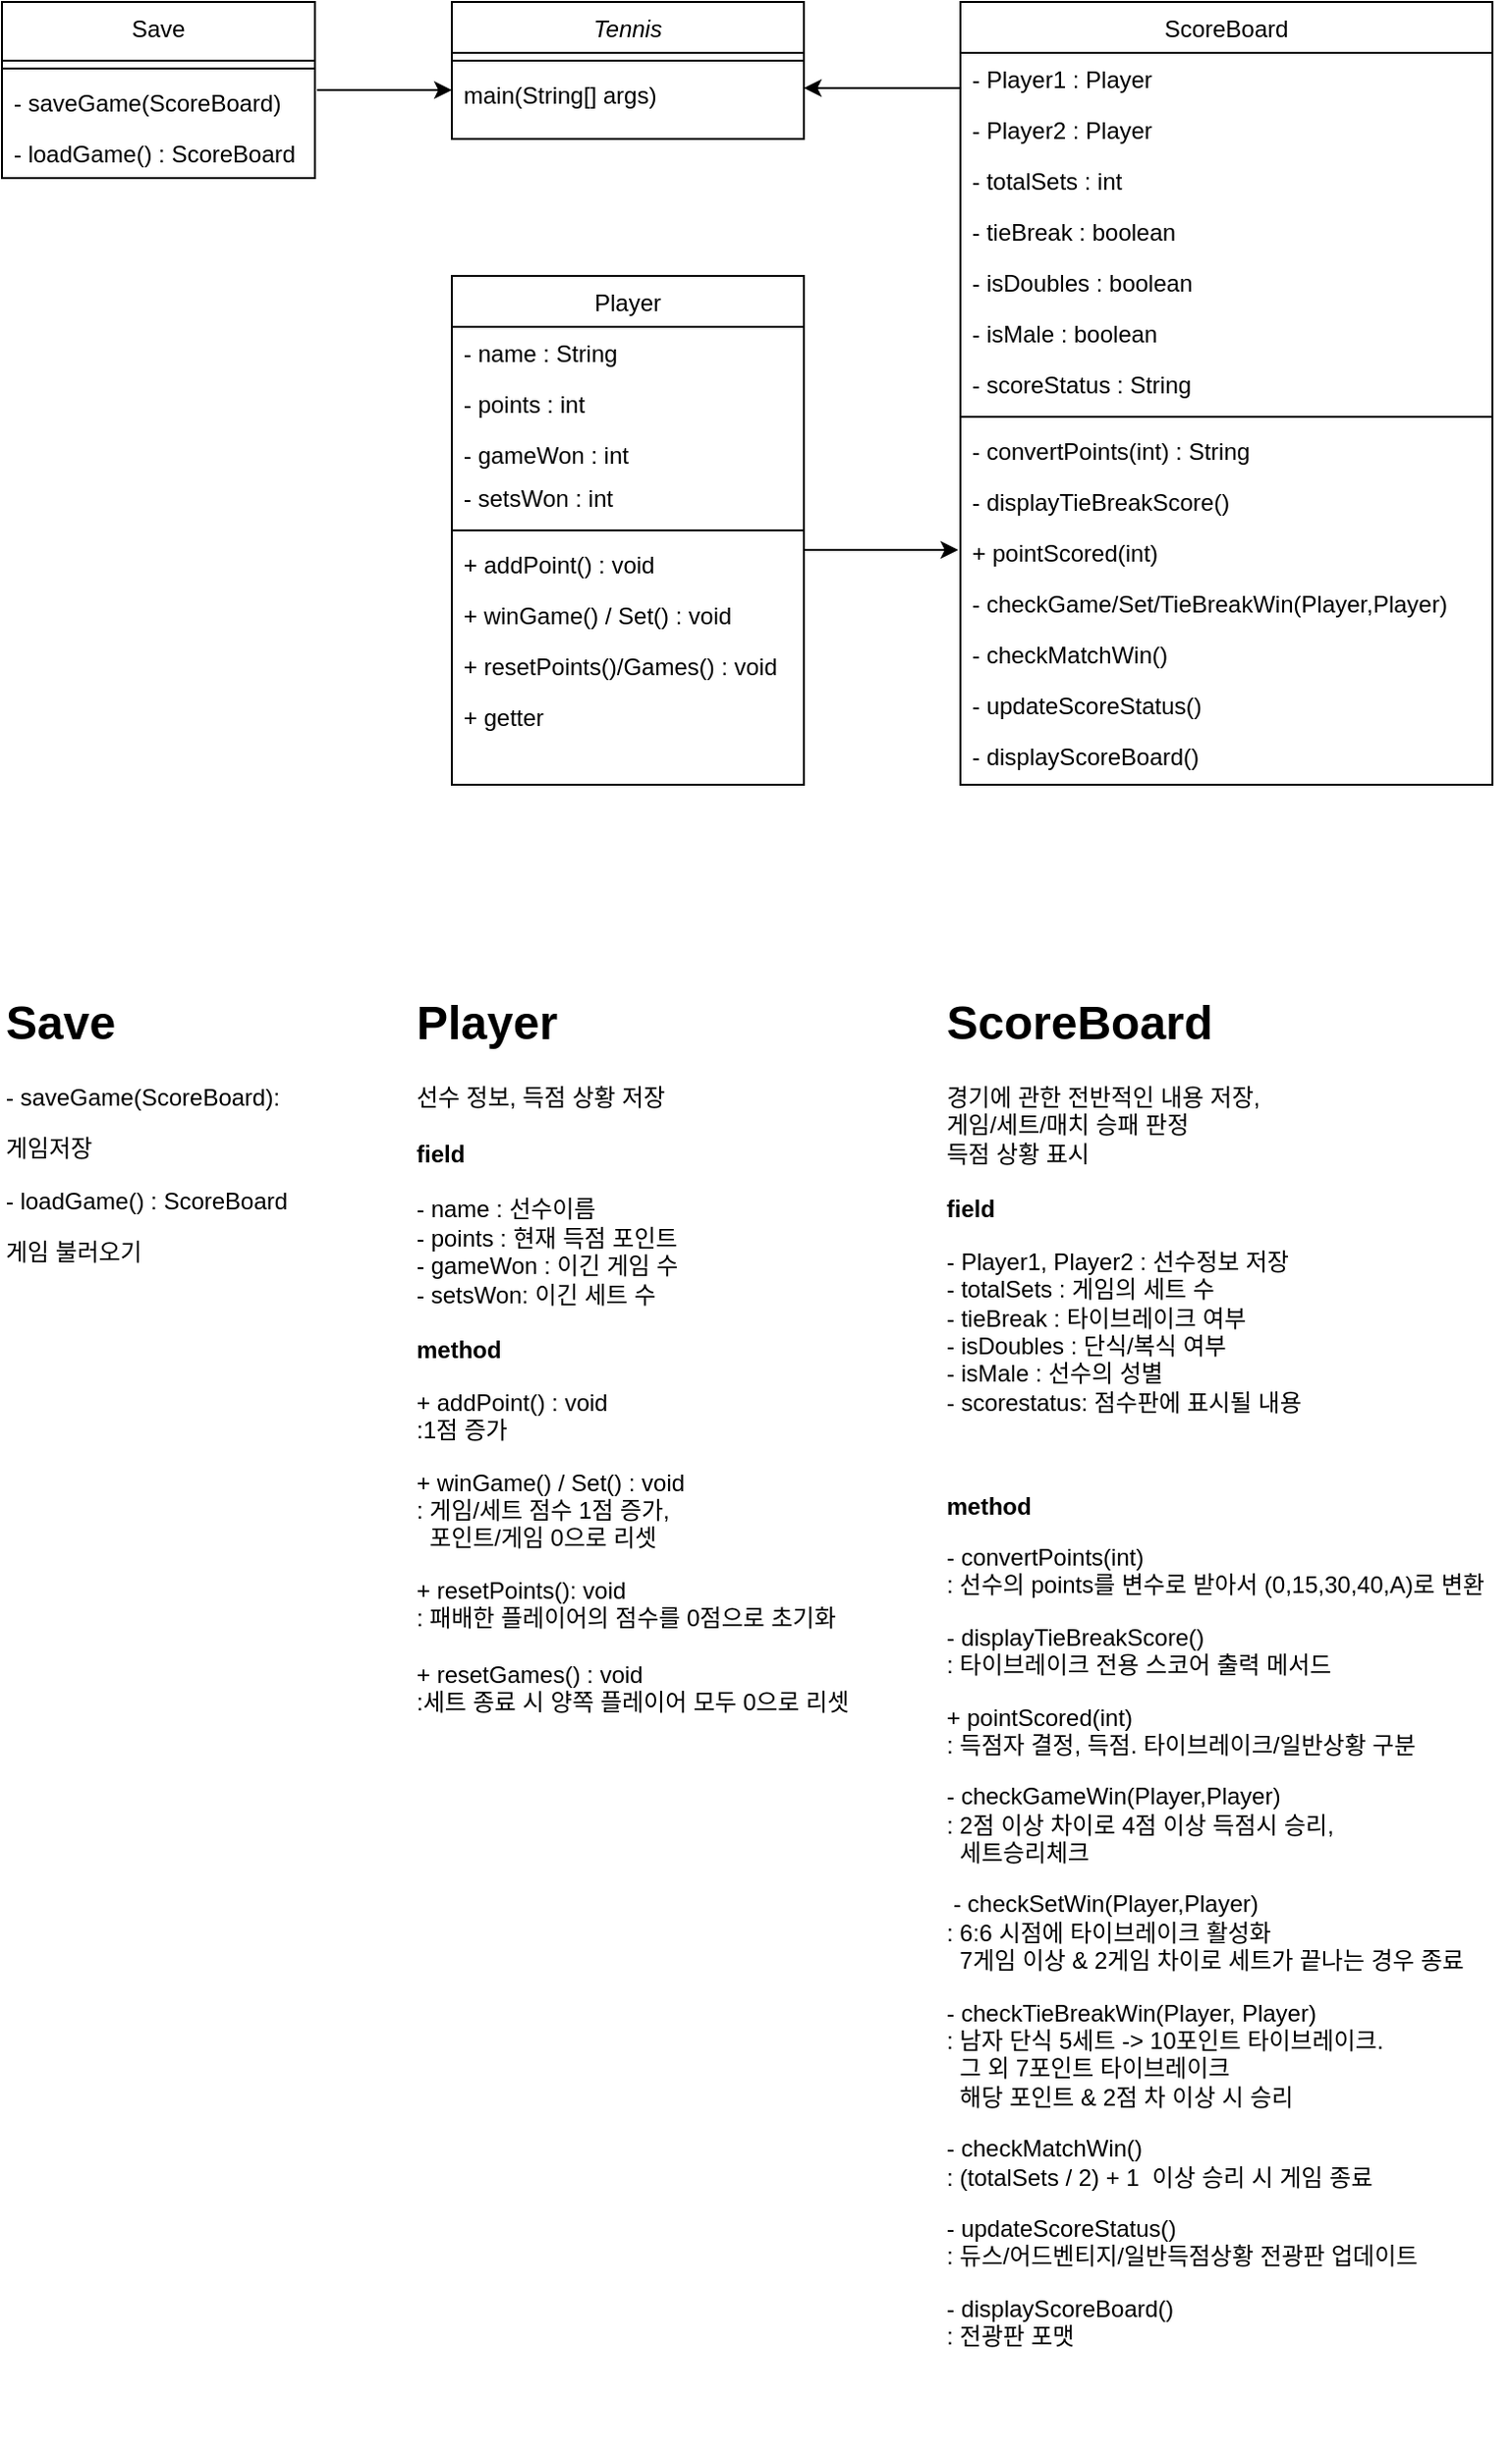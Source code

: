 <mxfile version="26.1.0">
  <diagram id="C5RBs43oDa-KdzZeNtuy" name="Page-1">
    <mxGraphModel dx="1434" dy="772" grid="1" gridSize="10" guides="1" tooltips="1" connect="1" arrows="1" fold="1" page="1" pageScale="1" pageWidth="827" pageHeight="1169" math="0" shadow="0">
      <root>
        <mxCell id="WIyWlLk6GJQsqaUBKTNV-0" />
        <mxCell id="WIyWlLk6GJQsqaUBKTNV-1" parent="WIyWlLk6GJQsqaUBKTNV-0" />
        <mxCell id="zkfFHV4jXpPFQw0GAbJ--0" value="Tennis" style="swimlane;fontStyle=2;align=center;verticalAlign=top;childLayout=stackLayout;horizontal=1;startSize=26;horizontalStack=0;resizeParent=1;resizeLast=0;collapsible=1;marginBottom=0;rounded=0;shadow=0;strokeWidth=1;" parent="WIyWlLk6GJQsqaUBKTNV-1" vertex="1">
          <mxGeometry x="260" y="120" width="180" height="70" as="geometry">
            <mxRectangle x="230" y="140" width="160" height="26" as="alternateBounds" />
          </mxGeometry>
        </mxCell>
        <mxCell id="zkfFHV4jXpPFQw0GAbJ--4" value="" style="line;html=1;strokeWidth=1;align=left;verticalAlign=middle;spacingTop=-1;spacingLeft=3;spacingRight=3;rotatable=0;labelPosition=right;points=[];portConstraint=eastwest;" parent="zkfFHV4jXpPFQw0GAbJ--0" vertex="1">
          <mxGeometry y="26" width="180" height="8" as="geometry" />
        </mxCell>
        <mxCell id="zkfFHV4jXpPFQw0GAbJ--5" value="main(String[] args)" style="text;align=left;verticalAlign=top;spacingLeft=4;spacingRight=4;overflow=hidden;rotatable=0;points=[[0,0.5],[1,0.5]];portConstraint=eastwest;" parent="zkfFHV4jXpPFQw0GAbJ--0" vertex="1">
          <mxGeometry y="34" width="180" height="20" as="geometry" />
        </mxCell>
        <mxCell id="zkfFHV4jXpPFQw0GAbJ--6" value="Player" style="swimlane;fontStyle=0;align=center;verticalAlign=top;childLayout=stackLayout;horizontal=1;startSize=26;horizontalStack=0;resizeParent=1;resizeLast=0;collapsible=1;marginBottom=0;rounded=0;shadow=0;strokeWidth=1;" parent="WIyWlLk6GJQsqaUBKTNV-1" vertex="1">
          <mxGeometry x="260" y="260" width="180" height="260" as="geometry">
            <mxRectangle x="130" y="380" width="160" height="26" as="alternateBounds" />
          </mxGeometry>
        </mxCell>
        <mxCell id="zkfFHV4jXpPFQw0GAbJ--7" value="- name : String" style="text;align=left;verticalAlign=top;spacingLeft=4;spacingRight=4;overflow=hidden;rotatable=0;points=[[0,0.5],[1,0.5]];portConstraint=eastwest;" parent="zkfFHV4jXpPFQw0GAbJ--6" vertex="1">
          <mxGeometry y="26" width="180" height="26" as="geometry" />
        </mxCell>
        <mxCell id="zkfFHV4jXpPFQw0GAbJ--8" value="- points : int" style="text;align=left;verticalAlign=top;spacingLeft=4;spacingRight=4;overflow=hidden;rotatable=0;points=[[0,0.5],[1,0.5]];portConstraint=eastwest;rounded=0;shadow=0;html=0;" parent="zkfFHV4jXpPFQw0GAbJ--6" vertex="1">
          <mxGeometry y="52" width="180" height="26" as="geometry" />
        </mxCell>
        <mxCell id="5gD8cE5FJ5c3RZUgrumr-0" value="- gameWon : int" style="text;align=left;verticalAlign=top;spacingLeft=4;spacingRight=4;overflow=hidden;rotatable=0;points=[[0,0.5],[1,0.5]];portConstraint=eastwest;rounded=0;shadow=0;html=0;" vertex="1" parent="zkfFHV4jXpPFQw0GAbJ--6">
          <mxGeometry y="78" width="180" height="22" as="geometry" />
        </mxCell>
        <mxCell id="5gD8cE5FJ5c3RZUgrumr-1" value="- setsWon : int" style="text;align=left;verticalAlign=top;spacingLeft=4;spacingRight=4;overflow=hidden;rotatable=0;points=[[0,0.5],[1,0.5]];portConstraint=eastwest;rounded=0;shadow=0;html=0;" vertex="1" parent="zkfFHV4jXpPFQw0GAbJ--6">
          <mxGeometry y="100" width="180" height="26" as="geometry" />
        </mxCell>
        <mxCell id="zkfFHV4jXpPFQw0GAbJ--9" value="" style="line;html=1;strokeWidth=1;align=left;verticalAlign=middle;spacingTop=-1;spacingLeft=3;spacingRight=3;rotatable=0;labelPosition=right;points=[];portConstraint=eastwest;" parent="zkfFHV4jXpPFQw0GAbJ--6" vertex="1">
          <mxGeometry y="126" width="180" height="8" as="geometry" />
        </mxCell>
        <mxCell id="zkfFHV4jXpPFQw0GAbJ--11" value="+ addPoint() : void&#xa;" style="text;align=left;verticalAlign=top;spacingLeft=4;spacingRight=4;overflow=hidden;rotatable=0;points=[[0,0.5],[1,0.5]];portConstraint=eastwest;" parent="zkfFHV4jXpPFQw0GAbJ--6" vertex="1">
          <mxGeometry y="134" width="180" height="26" as="geometry" />
        </mxCell>
        <mxCell id="5gD8cE5FJ5c3RZUgrumr-2" value="+ winGame() / Set() : void&#xa;" style="text;align=left;verticalAlign=top;spacingLeft=4;spacingRight=4;overflow=hidden;rotatable=0;points=[[0,0.5],[1,0.5]];portConstraint=eastwest;rounded=0;shadow=0;html=0;" vertex="1" parent="zkfFHV4jXpPFQw0GAbJ--6">
          <mxGeometry y="160" width="180" height="26" as="geometry" />
        </mxCell>
        <mxCell id="5gD8cE5FJ5c3RZUgrumr-6" value="+ resetPoints()/Games() : void" style="text;align=left;verticalAlign=top;spacingLeft=4;spacingRight=4;overflow=hidden;rotatable=0;points=[[0,0.5],[1,0.5]];portConstraint=eastwest;rounded=0;shadow=0;html=0;" vertex="1" parent="zkfFHV4jXpPFQw0GAbJ--6">
          <mxGeometry y="186" width="180" height="26" as="geometry" />
        </mxCell>
        <mxCell id="5gD8cE5FJ5c3RZUgrumr-5" value="+ getter" style="text;align=left;verticalAlign=top;spacingLeft=4;spacingRight=4;overflow=hidden;rotatable=0;points=[[0,0.5],[1,0.5]];portConstraint=eastwest;rounded=0;shadow=0;html=0;" vertex="1" parent="zkfFHV4jXpPFQw0GAbJ--6">
          <mxGeometry y="212" width="180" height="26" as="geometry" />
        </mxCell>
        <mxCell id="zkfFHV4jXpPFQw0GAbJ--13" value="Save" style="swimlane;fontStyle=0;align=center;verticalAlign=top;childLayout=stackLayout;horizontal=1;startSize=30;horizontalStack=0;resizeParent=1;resizeLast=0;collapsible=1;marginBottom=0;rounded=0;shadow=0;strokeWidth=1;" parent="WIyWlLk6GJQsqaUBKTNV-1" vertex="1">
          <mxGeometry x="30" y="120" width="160" height="90" as="geometry">
            <mxRectangle x="340" y="380" width="170" height="26" as="alternateBounds" />
          </mxGeometry>
        </mxCell>
        <mxCell id="zkfFHV4jXpPFQw0GAbJ--15" value="" style="line;html=1;strokeWidth=1;align=left;verticalAlign=middle;spacingTop=-1;spacingLeft=3;spacingRight=3;rotatable=0;labelPosition=right;points=[];portConstraint=eastwest;" parent="zkfFHV4jXpPFQw0GAbJ--13" vertex="1">
          <mxGeometry y="30" width="160" height="8" as="geometry" />
        </mxCell>
        <mxCell id="5gD8cE5FJ5c3RZUgrumr-22" value="- saveGame(ScoreBoard)" style="text;align=left;verticalAlign=top;spacingLeft=4;spacingRight=4;overflow=hidden;rotatable=0;points=[[0,0.5],[1,0.5]];portConstraint=eastwest;" vertex="1" parent="zkfFHV4jXpPFQw0GAbJ--13">
          <mxGeometry y="38" width="160" height="26" as="geometry" />
        </mxCell>
        <mxCell id="5gD8cE5FJ5c3RZUgrumr-23" value="- loadGame() : ScoreBoard" style="text;align=left;verticalAlign=top;spacingLeft=4;spacingRight=4;overflow=hidden;rotatable=0;points=[[0,0.5],[1,0.5]];portConstraint=eastwest;" vertex="1" parent="zkfFHV4jXpPFQw0GAbJ--13">
          <mxGeometry y="64" width="160" height="26" as="geometry" />
        </mxCell>
        <mxCell id="zkfFHV4jXpPFQw0GAbJ--17" value="ScoreBoard" style="swimlane;fontStyle=0;align=center;verticalAlign=top;childLayout=stackLayout;horizontal=1;startSize=26;horizontalStack=0;resizeParent=1;resizeLast=0;collapsible=1;marginBottom=0;rounded=0;shadow=0;strokeWidth=1;" parent="WIyWlLk6GJQsqaUBKTNV-1" vertex="1">
          <mxGeometry x="520" y="120" width="272" height="400" as="geometry">
            <mxRectangle x="550" y="140" width="160" height="26" as="alternateBounds" />
          </mxGeometry>
        </mxCell>
        <mxCell id="zkfFHV4jXpPFQw0GAbJ--18" value="- Player1 : Player" style="text;align=left;verticalAlign=top;spacingLeft=4;spacingRight=4;overflow=hidden;rotatable=0;points=[[0,0.5],[1,0.5]];portConstraint=eastwest;" parent="zkfFHV4jXpPFQw0GAbJ--17" vertex="1">
          <mxGeometry y="26" width="272" height="26" as="geometry" />
        </mxCell>
        <mxCell id="5gD8cE5FJ5c3RZUgrumr-7" value="- Player2 : Player" style="text;align=left;verticalAlign=top;spacingLeft=4;spacingRight=4;overflow=hidden;rotatable=0;points=[[0,0.5],[1,0.5]];portConstraint=eastwest;" vertex="1" parent="zkfFHV4jXpPFQw0GAbJ--17">
          <mxGeometry y="52" width="272" height="26" as="geometry" />
        </mxCell>
        <mxCell id="5gD8cE5FJ5c3RZUgrumr-8" value="- totalSets : int&#xa;" style="text;align=left;verticalAlign=top;spacingLeft=4;spacingRight=4;overflow=hidden;rotatable=0;points=[[0,0.5],[1,0.5]];portConstraint=eastwest;" vertex="1" parent="zkfFHV4jXpPFQw0GAbJ--17">
          <mxGeometry y="78" width="272" height="26" as="geometry" />
        </mxCell>
        <mxCell id="5gD8cE5FJ5c3RZUgrumr-4" value="- tieBreak : boolean" style="text;align=left;verticalAlign=top;spacingLeft=4;spacingRight=4;overflow=hidden;rotatable=0;points=[[0,0.5],[1,0.5]];portConstraint=eastwest;rounded=0;shadow=0;html=0;" vertex="1" parent="zkfFHV4jXpPFQw0GAbJ--17">
          <mxGeometry y="104" width="272" height="26" as="geometry" />
        </mxCell>
        <mxCell id="zkfFHV4jXpPFQw0GAbJ--24" value="- isDoubles : boolean" style="text;align=left;verticalAlign=top;spacingLeft=4;spacingRight=4;overflow=hidden;rotatable=0;points=[[0,0.5],[1,0.5]];portConstraint=eastwest;" parent="zkfFHV4jXpPFQw0GAbJ--17" vertex="1">
          <mxGeometry y="130" width="272" height="26" as="geometry" />
        </mxCell>
        <mxCell id="5gD8cE5FJ5c3RZUgrumr-10" value="- isMale : boolean" style="text;align=left;verticalAlign=top;spacingLeft=4;spacingRight=4;overflow=hidden;rotatable=0;points=[[0,0.5],[1,0.5]];portConstraint=eastwest;" vertex="1" parent="zkfFHV4jXpPFQw0GAbJ--17">
          <mxGeometry y="156" width="272" height="26" as="geometry" />
        </mxCell>
        <mxCell id="5gD8cE5FJ5c3RZUgrumr-11" value="- scoreStatus : String" style="text;align=left;verticalAlign=top;spacingLeft=4;spacingRight=4;overflow=hidden;rotatable=0;points=[[0,0.5],[1,0.5]];portConstraint=eastwest;" vertex="1" parent="zkfFHV4jXpPFQw0GAbJ--17">
          <mxGeometry y="182" width="272" height="26" as="geometry" />
        </mxCell>
        <mxCell id="zkfFHV4jXpPFQw0GAbJ--23" value="" style="line;html=1;strokeWidth=1;align=left;verticalAlign=middle;spacingTop=-1;spacingLeft=3;spacingRight=3;rotatable=0;labelPosition=right;points=[];portConstraint=eastwest;" parent="zkfFHV4jXpPFQw0GAbJ--17" vertex="1">
          <mxGeometry y="208" width="272" height="8" as="geometry" />
        </mxCell>
        <mxCell id="5gD8cE5FJ5c3RZUgrumr-12" value="- convertPoints(int) : String" style="text;align=left;verticalAlign=top;spacingLeft=4;spacingRight=4;overflow=hidden;rotatable=0;points=[[0,0.5],[1,0.5]];portConstraint=eastwest;" vertex="1" parent="zkfFHV4jXpPFQw0GAbJ--17">
          <mxGeometry y="216" width="272" height="26" as="geometry" />
        </mxCell>
        <mxCell id="5gD8cE5FJ5c3RZUgrumr-13" value="- displayTieBreakScore()" style="text;align=left;verticalAlign=top;spacingLeft=4;spacingRight=4;overflow=hidden;rotatable=0;points=[[0,0.5],[1,0.5]];portConstraint=eastwest;" vertex="1" parent="zkfFHV4jXpPFQw0GAbJ--17">
          <mxGeometry y="242" width="272" height="26" as="geometry" />
        </mxCell>
        <mxCell id="5gD8cE5FJ5c3RZUgrumr-14" value="+ pointScored(int)" style="text;align=left;verticalAlign=top;spacingLeft=4;spacingRight=4;overflow=hidden;rotatable=0;points=[[0,0.5],[1,0.5]];portConstraint=eastwest;" vertex="1" parent="zkfFHV4jXpPFQw0GAbJ--17">
          <mxGeometry y="268" width="272" height="26" as="geometry" />
        </mxCell>
        <mxCell id="5gD8cE5FJ5c3RZUgrumr-15" value="- checkGame/Set/TieBreakWin(Player,Player)" style="text;align=left;verticalAlign=top;spacingLeft=4;spacingRight=4;overflow=hidden;rotatable=0;points=[[0,0.5],[1,0.5]];portConstraint=eastwest;" vertex="1" parent="zkfFHV4jXpPFQw0GAbJ--17">
          <mxGeometry y="294" width="272" height="26" as="geometry" />
        </mxCell>
        <mxCell id="5gD8cE5FJ5c3RZUgrumr-18" value="- checkMatchWin()" style="text;align=left;verticalAlign=top;spacingLeft=4;spacingRight=4;overflow=hidden;rotatable=0;points=[[0,0.5],[1,0.5]];portConstraint=eastwest;" vertex="1" parent="zkfFHV4jXpPFQw0GAbJ--17">
          <mxGeometry y="320" width="272" height="26" as="geometry" />
        </mxCell>
        <mxCell id="5gD8cE5FJ5c3RZUgrumr-20" value="- updateScoreStatus()" style="text;align=left;verticalAlign=top;spacingLeft=4;spacingRight=4;overflow=hidden;rotatable=0;points=[[0,0.5],[1,0.5]];portConstraint=eastwest;" vertex="1" parent="zkfFHV4jXpPFQw0GAbJ--17">
          <mxGeometry y="346" width="272" height="26" as="geometry" />
        </mxCell>
        <mxCell id="5gD8cE5FJ5c3RZUgrumr-21" value="- displayScoreBoard()" style="text;align=left;verticalAlign=top;spacingLeft=4;spacingRight=4;overflow=hidden;rotatable=0;points=[[0,0.5],[1,0.5]];portConstraint=eastwest;" vertex="1" parent="zkfFHV4jXpPFQw0GAbJ--17">
          <mxGeometry y="372" width="272" height="26" as="geometry" />
        </mxCell>
        <mxCell id="5gD8cE5FJ5c3RZUgrumr-29" style="edgeStyle=orthogonalEdgeStyle;rounded=0;orthogonalLoop=1;jettySize=auto;html=1;exitX=0;exitY=0.5;exitDx=0;exitDy=0;entryX=1;entryY=0.5;entryDx=0;entryDy=0;" edge="1" parent="WIyWlLk6GJQsqaUBKTNV-1" source="zkfFHV4jXpPFQw0GAbJ--18" target="zkfFHV4jXpPFQw0GAbJ--5">
          <mxGeometry relative="1" as="geometry">
            <Array as="points">
              <mxPoint x="520" y="164" />
            </Array>
          </mxGeometry>
        </mxCell>
        <mxCell id="5gD8cE5FJ5c3RZUgrumr-32" style="edgeStyle=orthogonalEdgeStyle;rounded=0;orthogonalLoop=1;jettySize=auto;html=1;exitX=1;exitY=0.5;exitDx=0;exitDy=0;" edge="1" parent="WIyWlLk6GJQsqaUBKTNV-1">
          <mxGeometry relative="1" as="geometry">
            <mxPoint x="191" y="165" as="sourcePoint" />
            <mxPoint x="260" y="165" as="targetPoint" />
          </mxGeometry>
        </mxCell>
        <mxCell id="5gD8cE5FJ5c3RZUgrumr-33" style="edgeStyle=orthogonalEdgeStyle;rounded=0;orthogonalLoop=1;jettySize=auto;html=1;exitX=1;exitY=0.5;exitDx=0;exitDy=0;entryX=-0.004;entryY=0.808;entryDx=0;entryDy=0;entryPerimeter=0;" edge="1" parent="WIyWlLk6GJQsqaUBKTNV-1">
          <mxGeometry relative="1" as="geometry">
            <mxPoint x="440" y="400" as="sourcePoint" />
            <mxPoint x="518.912" y="400.008" as="targetPoint" />
          </mxGeometry>
        </mxCell>
        <mxCell id="5gD8cE5FJ5c3RZUgrumr-34" value="&lt;h1 style=&quot;margin-top: 0px;&quot;&gt;Save&lt;/h1&gt;&lt;p&gt;&lt;span style=&quot;text-wrap-mode: nowrap;&quot;&gt;- saveGame(ScoreBoard):&lt;/span&gt;&lt;/p&gt;&lt;p&gt;&lt;span style=&quot;text-wrap-mode: nowrap;&quot;&gt;게임저장&lt;/span&gt;&lt;/p&gt;&lt;p&gt;&lt;span style=&quot;text-wrap-mode: nowrap;&quot;&gt;- loadGame() : ScoreBoard&lt;/span&gt;&lt;span style=&quot;text-wrap-mode: nowrap;&quot;&gt;&lt;/span&gt;&lt;/p&gt;&lt;p&gt;&lt;span style=&quot;text-wrap-mode: nowrap;&quot;&gt;게임 불러오기&lt;/span&gt;&lt;/p&gt;" style="text;html=1;whiteSpace=wrap;overflow=hidden;rounded=0;" vertex="1" parent="WIyWlLk6GJQsqaUBKTNV-1">
          <mxGeometry x="30" y="621" width="180" height="150" as="geometry" />
        </mxCell>
        <mxCell id="5gD8cE5FJ5c3RZUgrumr-35" value="&lt;h1 style=&quot;margin-top: 0px;&quot;&gt;Player&lt;/h1&gt;&lt;div&gt;선수 정보, 득점 상황 저장&lt;/div&gt;&lt;div&gt;&lt;br&gt;&lt;/div&gt;&lt;div&gt;&lt;b&gt;field&lt;/b&gt;&lt;/div&gt;&lt;div&gt;&lt;b&gt;&lt;br&gt;&lt;/b&gt;&lt;/div&gt;&lt;div&gt;- name : 선수이름&lt;/div&gt;&lt;div&gt;- points : 현재 득점 포인트&amp;nbsp;&lt;/div&gt;&lt;div&gt;- gameWon : 이긴 게임 수&amp;nbsp;&lt;/div&gt;&lt;div&gt;- setsWon: 이긴 세트 수&amp;nbsp;&lt;/div&gt;&lt;div&gt;&lt;br&gt;&lt;/div&gt;&lt;div&gt;&lt;b&gt;method&lt;/b&gt;&lt;/div&gt;&lt;p&gt;+ addPoint() : void&lt;br&gt;&lt;span style=&quot;background-color: transparent; color: light-dark(rgb(0, 0, 0), rgb(255, 255, 255));&quot;&gt;:1점 증가&lt;/span&gt;&lt;/p&gt;&lt;p&gt;+ winGame() / Set() : void&lt;br&gt;&lt;span style=&quot;background-color: transparent; color: light-dark(rgb(0, 0, 0), rgb(255, 255, 255));&quot;&gt;: 게임/세트 점수 1점 증가,&amp;nbsp;&lt;br&gt;&lt;/span&gt;&lt;span style=&quot;background-color: transparent; color: light-dark(rgb(0, 0, 0), rgb(255, 255, 255));&quot;&gt;&amp;nbsp; 포인트/게임 0으로 리셋&lt;/span&gt;&lt;/p&gt;&lt;div style=&quot;padding: 0px; margin: 0px;&quot;&gt;&lt;span style=&quot;text-wrap-mode: nowrap; background-color: transparent; color: light-dark(rgb(0, 0, 0), rgb(255, 255, 255));&quot;&gt;+ resetPoints(): void&lt;/span&gt;&lt;/div&gt;&lt;div style=&quot;padding: 0px; margin: 0px;&quot;&gt;&lt;span style=&quot;text-wrap-mode: nowrap;&quot;&gt;: 패배한 플레이어의 점수를 0점으로 초기화&lt;/span&gt;&lt;/div&gt;&lt;div style=&quot;padding: 0px; margin: 0px;&quot;&gt;&lt;span style=&quot;text-wrap-mode: nowrap;&quot;&gt;&lt;br&gt;&lt;/span&gt;&lt;/div&gt;&lt;div style=&quot;padding: 0px; margin: 0px;&quot;&gt;&lt;span style=&quot;text-wrap-mode: nowrap;&quot;&gt;+ resetGames() : void&lt;/span&gt;&lt;/div&gt;&lt;div style=&quot;padding: 0px; margin: 0px;&quot;&gt;&lt;span style=&quot;text-wrap-mode: nowrap;&quot;&gt;:세트 종료 시 양쪽 플레이어 모두 0으로 리셋&lt;br&gt;&lt;br&gt;&lt;/span&gt;&lt;/div&gt;&lt;div style=&quot;padding: 0px; margin: 0px;&quot;&gt;&lt;br&gt;&lt;/div&gt;&lt;div style=&quot;padding: 0px; margin: 0px;&quot;&gt;&lt;br style=&quot;padding: 0px; margin: 0px; text-wrap-mode: nowrap;&quot;&gt;&lt;/div&gt;" style="text;html=1;whiteSpace=wrap;overflow=hidden;rounded=0;" vertex="1" parent="WIyWlLk6GJQsqaUBKTNV-1">
          <mxGeometry x="240" y="621" width="240" height="399" as="geometry" />
        </mxCell>
        <mxCell id="5gD8cE5FJ5c3RZUgrumr-36" value="&lt;h1 style=&quot;margin-top: 0px;&quot;&gt;ScoreBoard&lt;/h1&gt;&lt;div&gt;경기에 관한 전반적인 내용 저장,&lt;/div&gt;&lt;div&gt;게임/세트/매치 승패 판정&lt;/div&gt;&lt;div&gt;득점 상황 표시&lt;/div&gt;&lt;div&gt;&lt;br&gt;&lt;/div&gt;&lt;div&gt;&lt;b&gt;field&lt;/b&gt;&lt;/div&gt;&lt;p&gt;- Player1, Player2 : 선수정보 저장&lt;br&gt;- totalSets : 게임의 세트 수&lt;br&gt;- tieBreak : 타이브레이크 여부&lt;br&gt;- isDoubles : 단식/복식 여부&lt;br&gt;- isMale : 선수의 성별&lt;br&gt;- scorestatus: 점수판에 표시될 내용&lt;/p&gt;&lt;p&gt;&lt;br&gt;&lt;/p&gt;&lt;p&gt;&lt;b&gt;method&lt;/b&gt;&lt;/p&gt;&lt;p&gt;- convertPoints(int)&lt;br&gt;&lt;span style=&quot;background-color: transparent; color: light-dark(rgb(0, 0, 0), rgb(255, 255, 255));&quot;&gt;: 선수의 points를 변수로 받아서 (0,15,30,40,A)로 변환&lt;/span&gt;&lt;/p&gt;&lt;p&gt;-&amp;nbsp;&lt;span style=&quot;text-wrap-mode: nowrap; background-color: transparent; color: light-dark(rgb(0, 0, 0), rgb(255, 255, 255));&quot;&gt;displayTieBreakScore()&lt;br&gt;&lt;/span&gt;&lt;span style=&quot;background-color: transparent; color: light-dark(rgb(0, 0, 0), rgb(255, 255, 255)); text-wrap-mode: nowrap;&quot;&gt;:&amp;nbsp;&lt;/span&gt;&lt;span style=&quot;background-color: transparent; color: light-dark(rgb(0, 0, 0), rgb(255, 255, 255)); text-wrap-mode: nowrap;&quot;&gt;타이브레이크 전용 스코어 출력 메서드&lt;/span&gt;&lt;/p&gt;&lt;p&gt;&lt;span style=&quot;text-wrap-mode: nowrap;&quot;&gt;+ pointScored(int)&amp;nbsp;&lt;br&gt;&lt;/span&gt;&lt;span style=&quot;text-wrap-mode: nowrap; background-color: transparent; color: light-dark(rgb(0, 0, 0), rgb(255, 255, 255));&quot;&gt;: 득점자 결정, 득점. 타이브레이크/일반상황 구분&lt;/span&gt;&lt;/p&gt;&lt;p&gt;&lt;span style=&quot;text-wrap-mode: nowrap;&quot;&gt;- checkGameWin(Player,Player)&lt;br&gt;&lt;/span&gt;&lt;span style=&quot;text-wrap-mode: nowrap; background-color: transparent; color: light-dark(rgb(0, 0, 0), rgb(255, 255, 255));&quot;&gt;: 2점 이상 차이로 4점 이상 득점시 승리,&amp;nbsp;&lt;br&gt;&lt;/span&gt;&lt;span style=&quot;background-color: transparent; color: light-dark(rgb(0, 0, 0), rgb(255, 255, 255)); text-wrap-mode: nowrap;&quot;&gt;&amp;nbsp; 세트승리체크&lt;/span&gt;&lt;/p&gt;&lt;p&gt;&lt;span style=&quot;text-wrap-mode: nowrap;&quot;&gt;&amp;nbsp;- checkSetWin&lt;/span&gt;&lt;span style=&quot;text-wrap-mode: nowrap; background-color: transparent; color: light-dark(rgb(0, 0, 0), rgb(255, 255, 255));&quot;&gt;(Player,Player)&lt;br&gt;:&amp;nbsp;&lt;/span&gt;&lt;span style=&quot;background-color: transparent;&quot;&gt;&lt;span style=&quot;text-wrap-mode: nowrap;&quot;&gt;6:6 시점에 타이브레이크 활성화&lt;/span&gt;&lt;br&gt;&lt;span style=&quot;text-wrap-mode: nowrap;&quot;&gt;&amp;nbsp; 7게임 이상 &amp;amp; 2게임 차이로 세트가 끝나는 경우 종료&lt;/span&gt;&lt;/span&gt;&lt;/p&gt;&lt;p&gt;&lt;span style=&quot;background-color: transparent; color: light-dark(rgb(0, 0, 0), rgb(255, 255, 255)); text-wrap-mode: nowrap;&quot;&gt;-&amp;nbsp;&lt;/span&gt;&lt;span style=&quot;background-color: transparent; text-wrap-mode: nowrap;&quot;&gt;checkTieBreakWin(Player, Player)&lt;br&gt;&lt;/span&gt;&lt;span style=&quot;background-color: transparent; color: light-dark(rgb(0, 0, 0), rgb(255, 255, 255)); text-wrap-mode: nowrap;&quot;&gt;: 남자 단식 5세트 -&amp;gt; 10포인트 타이브레이크. &lt;br&gt;&amp;nbsp; 그 외 7포인트 타이브레이크&lt;/span&gt;&lt;span style=&quot;background-color: transparent;&quot;&gt;&lt;br&gt;&lt;span style=&quot;text-wrap-mode: nowrap;&quot;&gt;&amp;nbsp; 해당 포인트 &amp;amp; 2점 차 이상 시 승리&lt;/span&gt;&lt;/span&gt;&lt;/p&gt;&lt;p&gt;&lt;span style=&quot;background-color: transparent;&quot;&gt;&lt;span style=&quot;text-wrap-mode: nowrap;&quot;&gt;-&amp;nbsp;&lt;/span&gt;&lt;/span&gt;&lt;span style=&quot;background-color: transparent; text-wrap-mode: nowrap;&quot;&gt;checkMatchWin()&lt;br&gt;:&amp;nbsp;&lt;/span&gt;&lt;span style=&quot;background-color: transparent; text-wrap-mode: nowrap;&quot;&gt;(totalSets / 2) + 1&amp;nbsp; 이상 승리 시 게임 종료&lt;/span&gt;&lt;/p&gt;&lt;p&gt;&lt;span style=&quot;text-wrap-mode: nowrap; background-color: transparent; color: light-dark(rgb(0, 0, 0), rgb(255, 255, 255));&quot;&gt;- updateScoreStatus()&lt;br&gt;: 듀스/어드벤티지/일반득점상황 전광판 업데이트&lt;br&gt;&lt;/span&gt;&lt;/p&gt;&lt;p&gt;&lt;span style=&quot;text-wrap-mode: nowrap; background-color: transparent; color: light-dark(rgb(0, 0, 0), rgb(255, 255, 255));&quot;&gt;- displayScoreBoard()&lt;br&gt;: 전광판 포맷&lt;/span&gt;&lt;/p&gt;" style="text;html=1;whiteSpace=wrap;overflow=hidden;rounded=0;" vertex="1" parent="WIyWlLk6GJQsqaUBKTNV-1">
          <mxGeometry x="511" y="621" width="290" height="749" as="geometry" />
        </mxCell>
      </root>
    </mxGraphModel>
  </diagram>
</mxfile>
